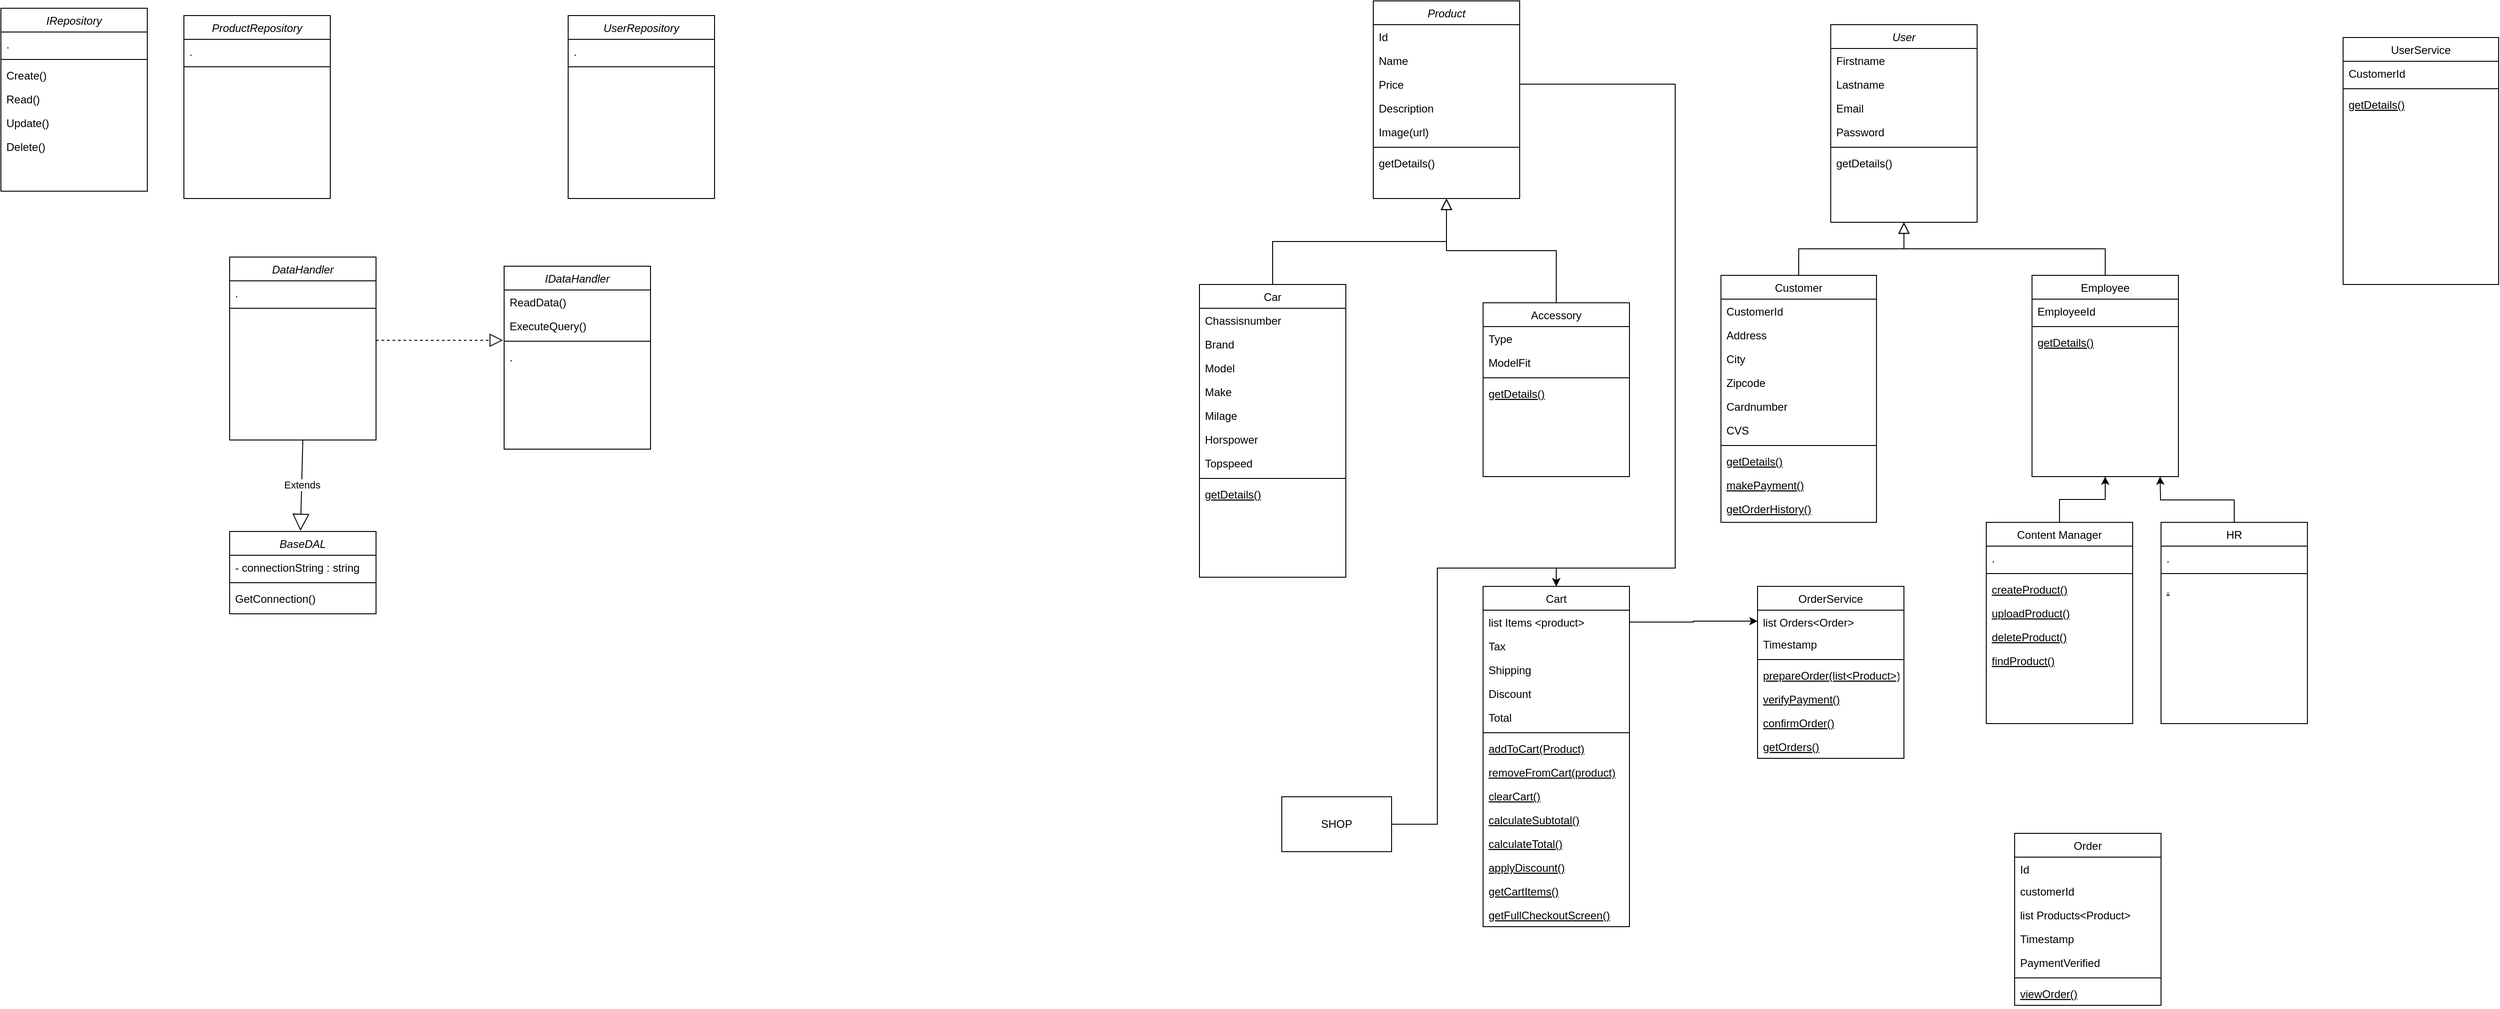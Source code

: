<mxfile version="20.2.3" type="device"><diagram id="C5RBs43oDa-KdzZeNtuy" name="Page-1"><mxGraphModel dx="3252" dy="861" grid="1" gridSize="10" guides="1" tooltips="1" connect="1" arrows="1" fold="1" page="1" pageScale="1" pageWidth="827" pageHeight="1169" background="none" math="0" shadow="0"><root><mxCell id="WIyWlLk6GJQsqaUBKTNV-0"/><mxCell id="WIyWlLk6GJQsqaUBKTNV-1" parent="WIyWlLk6GJQsqaUBKTNV-0"/><mxCell id="zkfFHV4jXpPFQw0GAbJ--0" value="Product" style="swimlane;fontStyle=2;align=center;verticalAlign=top;childLayout=stackLayout;horizontal=1;startSize=26;horizontalStack=0;resizeParent=1;resizeLast=0;collapsible=1;marginBottom=0;rounded=0;shadow=0;strokeWidth=1;" parent="WIyWlLk6GJQsqaUBKTNV-1" vertex="1"><mxGeometry x="220" y="30" width="160" height="216" as="geometry"><mxRectangle x="230" y="140" width="160" height="26" as="alternateBounds"/></mxGeometry></mxCell><mxCell id="zkfFHV4jXpPFQw0GAbJ--1" value="Id" style="text;align=left;verticalAlign=top;spacingLeft=4;spacingRight=4;overflow=hidden;rotatable=0;points=[[0,0.5],[1,0.5]];portConstraint=eastwest;" parent="zkfFHV4jXpPFQw0GAbJ--0" vertex="1"><mxGeometry y="26" width="160" height="26" as="geometry"/></mxCell><mxCell id="z_AS2hBr07zgVseAS8Cu-26" value="Name" style="text;align=left;verticalAlign=top;spacingLeft=4;spacingRight=4;overflow=hidden;rotatable=0;points=[[0,0.5],[1,0.5]];portConstraint=eastwest;rounded=0;shadow=0;html=0;" parent="zkfFHV4jXpPFQw0GAbJ--0" vertex="1"><mxGeometry y="52" width="160" height="26" as="geometry"/></mxCell><mxCell id="z_AS2hBr07zgVseAS8Cu-25" value="Price" style="text;align=left;verticalAlign=top;spacingLeft=4;spacingRight=4;overflow=hidden;rotatable=0;points=[[0,0.5],[1,0.5]];portConstraint=eastwest;rounded=0;shadow=0;html=0;" parent="zkfFHV4jXpPFQw0GAbJ--0" vertex="1"><mxGeometry y="78" width="160" height="26" as="geometry"/></mxCell><mxCell id="z_AS2hBr07zgVseAS8Cu-45" value="Description" style="text;align=left;verticalAlign=top;spacingLeft=4;spacingRight=4;overflow=hidden;rotatable=0;points=[[0,0.5],[1,0.5]];portConstraint=eastwest;rounded=0;shadow=0;html=0;" parent="zkfFHV4jXpPFQw0GAbJ--0" vertex="1"><mxGeometry y="104" width="160" height="26" as="geometry"/></mxCell><mxCell id="zkfFHV4jXpPFQw0GAbJ--3" value="Image(url)" style="text;align=left;verticalAlign=top;spacingLeft=4;spacingRight=4;overflow=hidden;rotatable=0;points=[[0,0.5],[1,0.5]];portConstraint=eastwest;rounded=0;shadow=0;html=0;" parent="zkfFHV4jXpPFQw0GAbJ--0" vertex="1"><mxGeometry y="130" width="160" height="26" as="geometry"/></mxCell><mxCell id="zkfFHV4jXpPFQw0GAbJ--4" value="" style="line;html=1;strokeWidth=1;align=left;verticalAlign=middle;spacingTop=-1;spacingLeft=3;spacingRight=3;rotatable=0;labelPosition=right;points=[];portConstraint=eastwest;" parent="zkfFHV4jXpPFQw0GAbJ--0" vertex="1"><mxGeometry y="156" width="160" height="8" as="geometry"/></mxCell><mxCell id="z_AS2hBr07zgVseAS8Cu-24" value="getDetails()" style="text;align=left;verticalAlign=top;spacingLeft=4;spacingRight=4;overflow=hidden;rotatable=0;points=[[0,0.5],[1,0.5]];portConstraint=eastwest;" parent="zkfFHV4jXpPFQw0GAbJ--0" vertex="1"><mxGeometry y="164" width="160" height="26" as="geometry"/></mxCell><mxCell id="zkfFHV4jXpPFQw0GAbJ--6" value="Car" style="swimlane;fontStyle=0;align=center;verticalAlign=top;childLayout=stackLayout;horizontal=1;startSize=26;horizontalStack=0;resizeParent=1;resizeLast=0;collapsible=1;marginBottom=0;rounded=0;shadow=0;strokeWidth=1;" parent="WIyWlLk6GJQsqaUBKTNV-1" vertex="1"><mxGeometry x="30" y="340" width="160" height="320" as="geometry"><mxRectangle x="130" y="380" width="160" height="26" as="alternateBounds"/></mxGeometry></mxCell><mxCell id="z_AS2hBr07zgVseAS8Cu-33" value="Chassisnumber" style="text;align=left;verticalAlign=top;spacingLeft=4;spacingRight=4;overflow=hidden;rotatable=0;points=[[0,0.5],[1,0.5]];portConstraint=eastwest;" parent="zkfFHV4jXpPFQw0GAbJ--6" vertex="1"><mxGeometry y="26" width="160" height="26" as="geometry"/></mxCell><mxCell id="zkfFHV4jXpPFQw0GAbJ--7" value="Brand" style="text;align=left;verticalAlign=top;spacingLeft=4;spacingRight=4;overflow=hidden;rotatable=0;points=[[0,0.5],[1,0.5]];portConstraint=eastwest;" parent="zkfFHV4jXpPFQw0GAbJ--6" vertex="1"><mxGeometry y="52" width="160" height="26" as="geometry"/></mxCell><mxCell id="z_AS2hBr07zgVseAS8Cu-30" value="Model" style="text;align=left;verticalAlign=top;spacingLeft=4;spacingRight=4;overflow=hidden;rotatable=0;points=[[0,0.5],[1,0.5]];portConstraint=eastwest;rounded=0;shadow=0;html=0;" parent="zkfFHV4jXpPFQw0GAbJ--6" vertex="1"><mxGeometry y="78" width="160" height="26" as="geometry"/></mxCell><mxCell id="z_AS2hBr07zgVseAS8Cu-34" value="Make" style="text;align=left;verticalAlign=top;spacingLeft=4;spacingRight=4;overflow=hidden;rotatable=0;points=[[0,0.5],[1,0.5]];portConstraint=eastwest;rounded=0;shadow=0;html=0;" parent="zkfFHV4jXpPFQw0GAbJ--6" vertex="1"><mxGeometry y="104" width="160" height="26" as="geometry"/></mxCell><mxCell id="z_AS2hBr07zgVseAS8Cu-35" value="Milage" style="text;align=left;verticalAlign=top;spacingLeft=4;spacingRight=4;overflow=hidden;rotatable=0;points=[[0,0.5],[1,0.5]];portConstraint=eastwest;rounded=0;shadow=0;html=0;" parent="zkfFHV4jXpPFQw0GAbJ--6" vertex="1"><mxGeometry y="130" width="160" height="26" as="geometry"/></mxCell><mxCell id="z_AS2hBr07zgVseAS8Cu-36" value="Horspower" style="text;align=left;verticalAlign=top;spacingLeft=4;spacingRight=4;overflow=hidden;rotatable=0;points=[[0,0.5],[1,0.5]];portConstraint=eastwest;rounded=0;shadow=0;html=0;" parent="zkfFHV4jXpPFQw0GAbJ--6" vertex="1"><mxGeometry y="156" width="160" height="26" as="geometry"/></mxCell><mxCell id="z_AS2hBr07zgVseAS8Cu-37" value="Topspeed" style="text;align=left;verticalAlign=top;spacingLeft=4;spacingRight=4;overflow=hidden;rotatable=0;points=[[0,0.5],[1,0.5]];portConstraint=eastwest;rounded=0;shadow=0;html=0;" parent="zkfFHV4jXpPFQw0GAbJ--6" vertex="1"><mxGeometry y="182" width="160" height="26" as="geometry"/></mxCell><mxCell id="zkfFHV4jXpPFQw0GAbJ--9" value="" style="line;html=1;strokeWidth=1;align=left;verticalAlign=middle;spacingTop=-1;spacingLeft=3;spacingRight=3;rotatable=0;labelPosition=right;points=[];portConstraint=eastwest;" parent="zkfFHV4jXpPFQw0GAbJ--6" vertex="1"><mxGeometry y="208" width="160" height="8" as="geometry"/></mxCell><mxCell id="zkfFHV4jXpPFQw0GAbJ--10" value="getDetails()" style="text;align=left;verticalAlign=top;spacingLeft=4;spacingRight=4;overflow=hidden;rotatable=0;points=[[0,0.5],[1,0.5]];portConstraint=eastwest;fontStyle=4" parent="zkfFHV4jXpPFQw0GAbJ--6" vertex="1"><mxGeometry y="216" width="160" height="26" as="geometry"/></mxCell><mxCell id="zkfFHV4jXpPFQw0GAbJ--12" value="" style="endArrow=block;endSize=10;endFill=0;shadow=0;strokeWidth=1;rounded=0;edgeStyle=elbowEdgeStyle;elbow=vertical;" parent="WIyWlLk6GJQsqaUBKTNV-1" source="zkfFHV4jXpPFQw0GAbJ--6" target="zkfFHV4jXpPFQw0GAbJ--0" edge="1"><mxGeometry width="160" relative="1" as="geometry"><mxPoint x="200" y="203" as="sourcePoint"/><mxPoint x="200" y="203" as="targetPoint"/></mxGeometry></mxCell><mxCell id="zkfFHV4jXpPFQw0GAbJ--16" value="" style="endArrow=block;endSize=10;endFill=0;shadow=0;strokeWidth=1;rounded=0;edgeStyle=elbowEdgeStyle;elbow=vertical;exitX=0.5;exitY=0;exitDx=0;exitDy=0;" parent="WIyWlLk6GJQsqaUBKTNV-1" source="z_AS2hBr07zgVseAS8Cu-57" target="zkfFHV4jXpPFQw0GAbJ--0" edge="1"><mxGeometry width="160" relative="1" as="geometry"><mxPoint x="410" y="360" as="sourcePoint"/><mxPoint x="310" y="271" as="targetPoint"/></mxGeometry></mxCell><mxCell id="z_AS2hBr07zgVseAS8Cu-0" value="User" style="swimlane;fontStyle=2;align=center;verticalAlign=top;childLayout=stackLayout;horizontal=1;startSize=26;horizontalStack=0;resizeParent=1;resizeLast=0;collapsible=1;marginBottom=0;rounded=0;shadow=0;strokeWidth=1;" parent="WIyWlLk6GJQsqaUBKTNV-1" vertex="1"><mxGeometry x="720" y="56" width="160" height="216" as="geometry"><mxRectangle x="230" y="140" width="160" height="26" as="alternateBounds"/></mxGeometry></mxCell><mxCell id="z_AS2hBr07zgVseAS8Cu-73" value="Firstname" style="text;align=left;verticalAlign=top;spacingLeft=4;spacingRight=4;overflow=hidden;rotatable=0;points=[[0,0.5],[1,0.5]];portConstraint=eastwest;rounded=0;shadow=0;html=0;" parent="z_AS2hBr07zgVseAS8Cu-0" vertex="1"><mxGeometry y="26" width="160" height="26" as="geometry"/></mxCell><mxCell id="z_AS2hBr07zgVseAS8Cu-74" value="Lastname" style="text;align=left;verticalAlign=top;spacingLeft=4;spacingRight=4;overflow=hidden;rotatable=0;points=[[0,0.5],[1,0.5]];portConstraint=eastwest;rounded=0;shadow=0;html=0;" parent="z_AS2hBr07zgVseAS8Cu-0" vertex="1"><mxGeometry y="52" width="160" height="26" as="geometry"/></mxCell><mxCell id="z_AS2hBr07zgVseAS8Cu-75" value="Email" style="text;align=left;verticalAlign=top;spacingLeft=4;spacingRight=4;overflow=hidden;rotatable=0;points=[[0,0.5],[1,0.5]];portConstraint=eastwest;rounded=0;shadow=0;html=0;" parent="z_AS2hBr07zgVseAS8Cu-0" vertex="1"><mxGeometry y="78" width="160" height="26" as="geometry"/></mxCell><mxCell id="ykQJb84rhQ14OERuQwhk-0" value="Password" style="text;align=left;verticalAlign=top;spacingLeft=4;spacingRight=4;overflow=hidden;rotatable=0;points=[[0,0.5],[1,0.5]];portConstraint=eastwest;rounded=0;shadow=0;html=0;" parent="z_AS2hBr07zgVseAS8Cu-0" vertex="1"><mxGeometry y="104" width="160" height="26" as="geometry"/></mxCell><mxCell id="z_AS2hBr07zgVseAS8Cu-4" value="" style="line;html=1;strokeWidth=1;align=left;verticalAlign=middle;spacingTop=-1;spacingLeft=3;spacingRight=3;rotatable=0;labelPosition=right;points=[];portConstraint=eastwest;" parent="z_AS2hBr07zgVseAS8Cu-0" vertex="1"><mxGeometry y="130" width="160" height="8" as="geometry"/></mxCell><mxCell id="z_AS2hBr07zgVseAS8Cu-5" value="getDetails()" style="text;align=left;verticalAlign=top;spacingLeft=4;spacingRight=4;overflow=hidden;rotatable=0;points=[[0,0.5],[1,0.5]];portConstraint=eastwest;" parent="z_AS2hBr07zgVseAS8Cu-0" vertex="1"><mxGeometry y="138" width="160" height="26" as="geometry"/></mxCell><mxCell id="z_AS2hBr07zgVseAS8Cu-6" value="Customer" style="swimlane;fontStyle=0;align=center;verticalAlign=top;childLayout=stackLayout;horizontal=1;startSize=26;horizontalStack=0;resizeParent=1;resizeLast=0;collapsible=1;marginBottom=0;rounded=0;shadow=0;strokeWidth=1;" parent="WIyWlLk6GJQsqaUBKTNV-1" vertex="1"><mxGeometry x="600" y="330" width="170" height="270" as="geometry"><mxRectangle x="130" y="380" width="160" height="26" as="alternateBounds"/></mxGeometry></mxCell><mxCell id="z_AS2hBr07zgVseAS8Cu-89" value="CustomerId" style="text;align=left;verticalAlign=top;spacingLeft=4;spacingRight=4;overflow=hidden;rotatable=0;points=[[0,0.5],[1,0.5]];portConstraint=eastwest;rounded=0;shadow=0;html=0;" parent="z_AS2hBr07zgVseAS8Cu-6" vertex="1"><mxGeometry y="26" width="170" height="26" as="geometry"/></mxCell><mxCell id="vHCve6Bu9Q3vQpp5wZjC-1" value="Address" style="text;align=left;verticalAlign=top;spacingLeft=4;spacingRight=4;overflow=hidden;rotatable=0;points=[[0,0.5],[1,0.5]];portConstraint=eastwest;rounded=0;shadow=0;html=0;" parent="z_AS2hBr07zgVseAS8Cu-6" vertex="1"><mxGeometry y="52" width="170" height="26" as="geometry"/></mxCell><mxCell id="z_AS2hBr07zgVseAS8Cu-88" value="City" style="text;align=left;verticalAlign=top;spacingLeft=4;spacingRight=4;overflow=hidden;rotatable=0;points=[[0,0.5],[1,0.5]];portConstraint=eastwest;rounded=0;shadow=0;html=0;" parent="z_AS2hBr07zgVseAS8Cu-6" vertex="1"><mxGeometry y="78" width="170" height="26" as="geometry"/></mxCell><mxCell id="z_AS2hBr07zgVseAS8Cu-85" value="Zipcode" style="text;align=left;verticalAlign=top;spacingLeft=4;spacingRight=4;overflow=hidden;rotatable=0;points=[[0,0.5],[1,0.5]];portConstraint=eastwest;rounded=0;shadow=0;html=0;" parent="z_AS2hBr07zgVseAS8Cu-6" vertex="1"><mxGeometry y="104" width="170" height="26" as="geometry"/></mxCell><mxCell id="z_AS2hBr07zgVseAS8Cu-94" value="Cardnumber" style="text;align=left;verticalAlign=top;spacingLeft=4;spacingRight=4;overflow=hidden;rotatable=0;points=[[0,0.5],[1,0.5]];portConstraint=eastwest;rounded=0;shadow=0;html=0;" parent="z_AS2hBr07zgVseAS8Cu-6" vertex="1"><mxGeometry y="130" width="170" height="26" as="geometry"/></mxCell><mxCell id="z_AS2hBr07zgVseAS8Cu-93" value="CVS" style="text;align=left;verticalAlign=top;spacingLeft=4;spacingRight=4;overflow=hidden;rotatable=0;points=[[0,0.5],[1,0.5]];portConstraint=eastwest;rounded=0;shadow=0;html=0;" parent="z_AS2hBr07zgVseAS8Cu-6" vertex="1"><mxGeometry y="156" width="170" height="26" as="geometry"/></mxCell><mxCell id="z_AS2hBr07zgVseAS8Cu-9" value="" style="line;html=1;strokeWidth=1;align=left;verticalAlign=middle;spacingTop=-1;spacingLeft=3;spacingRight=3;rotatable=0;labelPosition=right;points=[];portConstraint=eastwest;" parent="z_AS2hBr07zgVseAS8Cu-6" vertex="1"><mxGeometry y="182" width="170" height="8" as="geometry"/></mxCell><mxCell id="z_AS2hBr07zgVseAS8Cu-10" value="getDetails()" style="text;align=left;verticalAlign=top;spacingLeft=4;spacingRight=4;overflow=hidden;rotatable=0;points=[[0,0.5],[1,0.5]];portConstraint=eastwest;fontStyle=4" parent="z_AS2hBr07zgVseAS8Cu-6" vertex="1"><mxGeometry y="190" width="170" height="26" as="geometry"/></mxCell><mxCell id="ykQJb84rhQ14OERuQwhk-2" value="makePayment()" style="text;align=left;verticalAlign=top;spacingLeft=4;spacingRight=4;overflow=hidden;rotatable=0;points=[[0,0.5],[1,0.5]];portConstraint=eastwest;fontStyle=4" parent="z_AS2hBr07zgVseAS8Cu-6" vertex="1"><mxGeometry y="216" width="170" height="26" as="geometry"/></mxCell><mxCell id="ykQJb84rhQ14OERuQwhk-11" value="getOrderHistory()" style="text;align=left;verticalAlign=top;spacingLeft=4;spacingRight=4;overflow=hidden;rotatable=0;points=[[0,0.5],[1,0.5]];portConstraint=eastwest;fontStyle=4" parent="z_AS2hBr07zgVseAS8Cu-6" vertex="1"><mxGeometry y="242" width="170" height="26" as="geometry"/></mxCell><mxCell id="z_AS2hBr07zgVseAS8Cu-12" value="" style="endArrow=block;endSize=10;endFill=0;shadow=0;strokeWidth=1;rounded=0;edgeStyle=elbowEdgeStyle;elbow=vertical;" parent="WIyWlLk6GJQsqaUBKTNV-1" source="z_AS2hBr07zgVseAS8Cu-6" target="z_AS2hBr07zgVseAS8Cu-0" edge="1"><mxGeometry width="160" relative="1" as="geometry"><mxPoint x="670" y="173" as="sourcePoint"/><mxPoint x="670" y="173" as="targetPoint"/></mxGeometry></mxCell><mxCell id="z_AS2hBr07zgVseAS8Cu-16" value="" style="endArrow=block;endSize=10;endFill=0;shadow=0;strokeWidth=1;rounded=0;edgeStyle=elbowEdgeStyle;elbow=vertical;exitX=0.5;exitY=0;exitDx=0;exitDy=0;" parent="WIyWlLk6GJQsqaUBKTNV-1" source="z_AS2hBr07zgVseAS8Cu-76" target="z_AS2hBr07zgVseAS8Cu-0" edge="1"><mxGeometry width="160" relative="1" as="geometry"><mxPoint x="880" y="330" as="sourcePoint"/><mxPoint x="780" y="241" as="targetPoint"/></mxGeometry></mxCell><mxCell id="z_AS2hBr07zgVseAS8Cu-57" value="Accessory" style="swimlane;fontStyle=0;align=center;verticalAlign=top;childLayout=stackLayout;horizontal=1;startSize=26;horizontalStack=0;resizeParent=1;resizeLast=0;collapsible=1;marginBottom=0;rounded=0;shadow=0;strokeWidth=1;" parent="WIyWlLk6GJQsqaUBKTNV-1" vertex="1"><mxGeometry x="340" y="360" width="160" height="190" as="geometry"><mxRectangle x="130" y="380" width="160" height="26" as="alternateBounds"/></mxGeometry></mxCell><mxCell id="ykQJb84rhQ14OERuQwhk-12" value="Type" style="text;align=left;verticalAlign=top;spacingLeft=4;spacingRight=4;overflow=hidden;rotatable=0;points=[[0,0.5],[1,0.5]];portConstraint=eastwest;" parent="z_AS2hBr07zgVseAS8Cu-57" vertex="1"><mxGeometry y="26" width="160" height="26" as="geometry"/></mxCell><mxCell id="z_AS2hBr07zgVseAS8Cu-64" value="ModelFit" style="text;align=left;verticalAlign=top;spacingLeft=4;spacingRight=4;overflow=hidden;rotatable=0;points=[[0,0.5],[1,0.5]];portConstraint=eastwest;" parent="z_AS2hBr07zgVseAS8Cu-57" vertex="1"><mxGeometry y="52" width="160" height="26" as="geometry"/></mxCell><mxCell id="z_AS2hBr07zgVseAS8Cu-60" value="" style="line;html=1;strokeWidth=1;align=left;verticalAlign=middle;spacingTop=-1;spacingLeft=3;spacingRight=3;rotatable=0;labelPosition=right;points=[];portConstraint=eastwest;" parent="z_AS2hBr07zgVseAS8Cu-57" vertex="1"><mxGeometry y="78" width="160" height="8" as="geometry"/></mxCell><mxCell id="z_AS2hBr07zgVseAS8Cu-61" value="getDetails()" style="text;align=left;verticalAlign=top;spacingLeft=4;spacingRight=4;overflow=hidden;rotatable=0;points=[[0,0.5],[1,0.5]];portConstraint=eastwest;fontStyle=4" parent="z_AS2hBr07zgVseAS8Cu-57" vertex="1"><mxGeometry y="86" width="160" height="26" as="geometry"/></mxCell><mxCell id="z_AS2hBr07zgVseAS8Cu-76" value="Employee" style="swimlane;fontStyle=0;align=center;verticalAlign=top;childLayout=stackLayout;horizontal=1;startSize=26;horizontalStack=0;resizeParent=1;resizeLast=0;collapsible=1;marginBottom=0;rounded=0;shadow=0;strokeWidth=1;" parent="WIyWlLk6GJQsqaUBKTNV-1" vertex="1"><mxGeometry x="940" y="330" width="160" height="220" as="geometry"><mxRectangle x="130" y="380" width="160" height="26" as="alternateBounds"/></mxGeometry></mxCell><mxCell id="z_AS2hBr07zgVseAS8Cu-95" value="EmployeeId" style="text;align=left;verticalAlign=top;spacingLeft=4;spacingRight=4;overflow=hidden;rotatable=0;points=[[0,0.5],[1,0.5]];portConstraint=eastwest;" parent="z_AS2hBr07zgVseAS8Cu-76" vertex="1"><mxGeometry y="26" width="160" height="26" as="geometry"/></mxCell><mxCell id="z_AS2hBr07zgVseAS8Cu-82" value="" style="line;html=1;strokeWidth=1;align=left;verticalAlign=middle;spacingTop=-1;spacingLeft=3;spacingRight=3;rotatable=0;labelPosition=right;points=[];portConstraint=eastwest;" parent="z_AS2hBr07zgVseAS8Cu-76" vertex="1"><mxGeometry y="52" width="160" height="8" as="geometry"/></mxCell><mxCell id="z_AS2hBr07zgVseAS8Cu-83" value="getDetails()" style="text;align=left;verticalAlign=top;spacingLeft=4;spacingRight=4;overflow=hidden;rotatable=0;points=[[0,0.5],[1,0.5]];portConstraint=eastwest;fontStyle=4" parent="z_AS2hBr07zgVseAS8Cu-76" vertex="1"><mxGeometry y="60" width="160" height="26" as="geometry"/></mxCell><mxCell id="z_AS2hBr07zgVseAS8Cu-97" value="Order" style="swimlane;fontStyle=0;align=center;verticalAlign=top;childLayout=stackLayout;horizontal=1;startSize=26;horizontalStack=0;resizeParent=1;resizeLast=0;collapsible=1;marginBottom=0;rounded=0;shadow=0;strokeWidth=1;" parent="WIyWlLk6GJQsqaUBKTNV-1" vertex="1"><mxGeometry x="921" y="940" width="160" height="188" as="geometry"><mxRectangle x="130" y="380" width="160" height="26" as="alternateBounds"/></mxGeometry></mxCell><mxCell id="z_AS2hBr07zgVseAS8Cu-98" value="Id" style="text;align=left;verticalAlign=top;spacingLeft=4;spacingRight=4;overflow=hidden;rotatable=0;points=[[0,0.5],[1,0.5]];portConstraint=eastwest;" parent="z_AS2hBr07zgVseAS8Cu-97" vertex="1"><mxGeometry y="26" width="160" height="24" as="geometry"/></mxCell><mxCell id="z_AS2hBr07zgVseAS8Cu-100" value="customerId" style="text;align=left;verticalAlign=top;spacingLeft=4;spacingRight=4;overflow=hidden;rotatable=0;points=[[0,0.5],[1,0.5]];portConstraint=eastwest;rounded=0;shadow=0;html=0;" parent="z_AS2hBr07zgVseAS8Cu-97" vertex="1"><mxGeometry y="50" width="160" height="26" as="geometry"/></mxCell><mxCell id="z_AS2hBr07zgVseAS8Cu-119" value="list Products&lt;Product&gt;" style="text;align=left;verticalAlign=top;spacingLeft=4;spacingRight=4;overflow=hidden;rotatable=0;points=[[0,0.5],[1,0.5]];portConstraint=eastwest;rounded=0;shadow=0;html=0;" parent="z_AS2hBr07zgVseAS8Cu-97" vertex="1"><mxGeometry y="76" width="160" height="26" as="geometry"/></mxCell><mxCell id="z_AS2hBr07zgVseAS8Cu-101" value="Timestamp" style="text;align=left;verticalAlign=top;spacingLeft=4;spacingRight=4;overflow=hidden;rotatable=0;points=[[0,0.5],[1,0.5]];portConstraint=eastwest;rounded=0;shadow=0;html=0;" parent="z_AS2hBr07zgVseAS8Cu-97" vertex="1"><mxGeometry y="102" width="160" height="26" as="geometry"/></mxCell><mxCell id="ykQJb84rhQ14OERuQwhk-30" value="PaymentVerified" style="text;align=left;verticalAlign=top;spacingLeft=4;spacingRight=4;overflow=hidden;rotatable=0;points=[[0,0.5],[1,0.5]];portConstraint=eastwest;rounded=0;shadow=0;html=0;" parent="z_AS2hBr07zgVseAS8Cu-97" vertex="1"><mxGeometry y="128" width="160" height="26" as="geometry"/></mxCell><mxCell id="z_AS2hBr07zgVseAS8Cu-109" value="" style="line;html=1;strokeWidth=1;align=left;verticalAlign=middle;spacingTop=-1;spacingLeft=3;spacingRight=3;rotatable=0;labelPosition=right;points=[];portConstraint=eastwest;" parent="z_AS2hBr07zgVseAS8Cu-97" vertex="1"><mxGeometry y="154" width="160" height="8" as="geometry"/></mxCell><mxCell id="z_AS2hBr07zgVseAS8Cu-118" value="viewOrder()" style="text;align=left;verticalAlign=top;spacingLeft=4;spacingRight=4;overflow=hidden;rotatable=0;points=[[0,0.5],[1,0.5]];portConstraint=eastwest;fontStyle=4" parent="z_AS2hBr07zgVseAS8Cu-97" vertex="1"><mxGeometry y="162" width="160" height="26" as="geometry"/></mxCell><mxCell id="ykQJb84rhQ14OERuQwhk-3" value="Cart" style="swimlane;fontStyle=0;align=center;verticalAlign=top;childLayout=stackLayout;horizontal=1;startSize=26;horizontalStack=0;resizeParent=1;resizeLast=0;collapsible=1;marginBottom=0;rounded=0;shadow=0;strokeWidth=1;" parent="WIyWlLk6GJQsqaUBKTNV-1" vertex="1"><mxGeometry x="340" y="670" width="160" height="372" as="geometry"><mxRectangle x="130" y="380" width="160" height="26" as="alternateBounds"/></mxGeometry></mxCell><mxCell id="ykQJb84rhQ14OERuQwhk-4" value="list Items &lt;product&gt;" style="text;align=left;verticalAlign=top;spacingLeft=4;spacingRight=4;overflow=hidden;rotatable=0;points=[[0,0.5],[1,0.5]];portConstraint=eastwest;" parent="ykQJb84rhQ14OERuQwhk-3" vertex="1"><mxGeometry y="26" width="160" height="26" as="geometry"/></mxCell><mxCell id="ykQJb84rhQ14OERuQwhk-23" value="Tax" style="text;align=left;verticalAlign=top;spacingLeft=4;spacingRight=4;overflow=hidden;rotatable=0;points=[[0,0.5],[1,0.5]];portConstraint=eastwest;" parent="ykQJb84rhQ14OERuQwhk-3" vertex="1"><mxGeometry y="52" width="160" height="26" as="geometry"/></mxCell><mxCell id="ykQJb84rhQ14OERuQwhk-24" value="Shipping" style="text;align=left;verticalAlign=top;spacingLeft=4;spacingRight=4;overflow=hidden;rotatable=0;points=[[0,0.5],[1,0.5]];portConstraint=eastwest;" parent="ykQJb84rhQ14OERuQwhk-3" vertex="1"><mxGeometry y="78" width="160" height="26" as="geometry"/></mxCell><mxCell id="ykQJb84rhQ14OERuQwhk-26" value="Discount" style="text;align=left;verticalAlign=top;spacingLeft=4;spacingRight=4;overflow=hidden;rotatable=0;points=[[0,0.5],[1,0.5]];portConstraint=eastwest;" parent="ykQJb84rhQ14OERuQwhk-3" vertex="1"><mxGeometry y="104" width="160" height="26" as="geometry"/></mxCell><mxCell id="ykQJb84rhQ14OERuQwhk-25" value="Total" style="text;align=left;verticalAlign=top;spacingLeft=4;spacingRight=4;overflow=hidden;rotatable=0;points=[[0,0.5],[1,0.5]];portConstraint=eastwest;" parent="ykQJb84rhQ14OERuQwhk-3" vertex="1"><mxGeometry y="130" width="160" height="26" as="geometry"/></mxCell><mxCell id="ykQJb84rhQ14OERuQwhk-6" value="" style="line;html=1;strokeWidth=1;align=left;verticalAlign=middle;spacingTop=-1;spacingLeft=3;spacingRight=3;rotatable=0;labelPosition=right;points=[];portConstraint=eastwest;" parent="ykQJb84rhQ14OERuQwhk-3" vertex="1"><mxGeometry y="156" width="160" height="8" as="geometry"/></mxCell><mxCell id="ykQJb84rhQ14OERuQwhk-9" value="addToCart(Product)" style="text;align=left;verticalAlign=top;spacingLeft=4;spacingRight=4;overflow=hidden;rotatable=0;points=[[0,0.5],[1,0.5]];portConstraint=eastwest;fontStyle=4" parent="ykQJb84rhQ14OERuQwhk-3" vertex="1"><mxGeometry y="164" width="160" height="26" as="geometry"/></mxCell><mxCell id="ykQJb84rhQ14OERuQwhk-8" value="removeFromCart(product)" style="text;align=left;verticalAlign=top;spacingLeft=4;spacingRight=4;overflow=hidden;rotatable=0;points=[[0,0.5],[1,0.5]];portConstraint=eastwest;fontStyle=4" parent="ykQJb84rhQ14OERuQwhk-3" vertex="1"><mxGeometry y="190" width="160" height="26" as="geometry"/></mxCell><mxCell id="ykQJb84rhQ14OERuQwhk-10" value="clearCart()" style="text;align=left;verticalAlign=top;spacingLeft=4;spacingRight=4;overflow=hidden;rotatable=0;points=[[0,0.5],[1,0.5]];portConstraint=eastwest;fontStyle=4" parent="ykQJb84rhQ14OERuQwhk-3" vertex="1"><mxGeometry y="216" width="160" height="26" as="geometry"/></mxCell><mxCell id="ykQJb84rhQ14OERuQwhk-7" value="calculateSubtotal()" style="text;align=left;verticalAlign=top;spacingLeft=4;spacingRight=4;overflow=hidden;rotatable=0;points=[[0,0.5],[1,0.5]];portConstraint=eastwest;fontStyle=4" parent="ykQJb84rhQ14OERuQwhk-3" vertex="1"><mxGeometry y="242" width="160" height="26" as="geometry"/></mxCell><mxCell id="ykQJb84rhQ14OERuQwhk-22" value="calculateTotal()" style="text;align=left;verticalAlign=top;spacingLeft=4;spacingRight=4;overflow=hidden;rotatable=0;points=[[0,0.5],[1,0.5]];portConstraint=eastwest;fontStyle=4" parent="ykQJb84rhQ14OERuQwhk-3" vertex="1"><mxGeometry y="268" width="160" height="26" as="geometry"/></mxCell><mxCell id="ykQJb84rhQ14OERuQwhk-21" value="applyDiscount()" style="text;align=left;verticalAlign=top;spacingLeft=4;spacingRight=4;overflow=hidden;rotatable=0;points=[[0,0.5],[1,0.5]];portConstraint=eastwest;fontStyle=4" parent="ykQJb84rhQ14OERuQwhk-3" vertex="1"><mxGeometry y="294" width="160" height="26" as="geometry"/></mxCell><mxCell id="HW4zduBVsqlbIs6N75el-0" value="getCartItems()" style="text;align=left;verticalAlign=top;spacingLeft=4;spacingRight=4;overflow=hidden;rotatable=0;points=[[0,0.5],[1,0.5]];portConstraint=eastwest;fontStyle=4" parent="ykQJb84rhQ14OERuQwhk-3" vertex="1"><mxGeometry y="320" width="160" height="26" as="geometry"/></mxCell><mxCell id="ykQJb84rhQ14OERuQwhk-27" value="getFullCheckoutScreen()" style="text;align=left;verticalAlign=top;spacingLeft=4;spacingRight=4;overflow=hidden;rotatable=0;points=[[0,0.5],[1,0.5]];portConstraint=eastwest;fontStyle=4" parent="ykQJb84rhQ14OERuQwhk-3" vertex="1"><mxGeometry y="346" width="160" height="26" as="geometry"/></mxCell><mxCell id="ykQJb84rhQ14OERuQwhk-13" value="OrderService" style="swimlane;fontStyle=0;align=center;verticalAlign=top;childLayout=stackLayout;horizontal=1;startSize=26;horizontalStack=0;resizeParent=1;resizeLast=0;collapsible=1;marginBottom=0;rounded=0;shadow=0;strokeWidth=1;" parent="WIyWlLk6GJQsqaUBKTNV-1" vertex="1"><mxGeometry x="640" y="670" width="160" height="188" as="geometry"><mxRectangle x="130" y="380" width="160" height="26" as="alternateBounds"/></mxGeometry></mxCell><mxCell id="ykQJb84rhQ14OERuQwhk-14" value="list Orders&lt;Order&gt;" style="text;align=left;verticalAlign=top;spacingLeft=4;spacingRight=4;overflow=hidden;rotatable=0;points=[[0,0.5],[1,0.5]];portConstraint=eastwest;" parent="ykQJb84rhQ14OERuQwhk-13" vertex="1"><mxGeometry y="26" width="160" height="24" as="geometry"/></mxCell><mxCell id="ykQJb84rhQ14OERuQwhk-17" value="Timestamp" style="text;align=left;verticalAlign=top;spacingLeft=4;spacingRight=4;overflow=hidden;rotatable=0;points=[[0,0.5],[1,0.5]];portConstraint=eastwest;rounded=0;shadow=0;html=0;" parent="ykQJb84rhQ14OERuQwhk-13" vertex="1"><mxGeometry y="50" width="160" height="26" as="geometry"/></mxCell><mxCell id="ykQJb84rhQ14OERuQwhk-18" value="" style="line;html=1;strokeWidth=1;align=left;verticalAlign=middle;spacingTop=-1;spacingLeft=3;spacingRight=3;rotatable=0;labelPosition=right;points=[];portConstraint=eastwest;" parent="ykQJb84rhQ14OERuQwhk-13" vertex="1"><mxGeometry y="76" width="160" height="8" as="geometry"/></mxCell><mxCell id="ykQJb84rhQ14OERuQwhk-19" value="prepareOrder(list&lt;Product&gt;)" style="text;align=left;verticalAlign=top;spacingLeft=4;spacingRight=4;overflow=hidden;rotatable=0;points=[[0,0.5],[1,0.5]];portConstraint=eastwest;fontStyle=4" parent="ykQJb84rhQ14OERuQwhk-13" vertex="1"><mxGeometry y="84" width="160" height="26" as="geometry"/></mxCell><mxCell id="ykQJb84rhQ14OERuQwhk-29" value="verifyPayment()" style="text;align=left;verticalAlign=top;spacingLeft=4;spacingRight=4;overflow=hidden;rotatable=0;points=[[0,0.5],[1,0.5]];portConstraint=eastwest;fontStyle=4" parent="ykQJb84rhQ14OERuQwhk-13" vertex="1"><mxGeometry y="110" width="160" height="26" as="geometry"/></mxCell><mxCell id="ykQJb84rhQ14OERuQwhk-20" value="confirmOrder()" style="text;align=left;verticalAlign=top;spacingLeft=4;spacingRight=4;overflow=hidden;rotatable=0;points=[[0,0.5],[1,0.5]];portConstraint=eastwest;fontStyle=4" parent="ykQJb84rhQ14OERuQwhk-13" vertex="1"><mxGeometry y="136" width="160" height="26" as="geometry"/></mxCell><mxCell id="ykQJb84rhQ14OERuQwhk-31" value="getOrders()" style="text;align=left;verticalAlign=top;spacingLeft=4;spacingRight=4;overflow=hidden;rotatable=0;points=[[0,0.5],[1,0.5]];portConstraint=eastwest;fontStyle=4" parent="ykQJb84rhQ14OERuQwhk-13" vertex="1"><mxGeometry y="162" width="160" height="26" as="geometry"/></mxCell><mxCell id="c376ykuXpCns_1THD_a8-5" style="edgeStyle=orthogonalEdgeStyle;rounded=0;orthogonalLoop=1;jettySize=auto;html=1;entryX=0.5;entryY=1;entryDx=0;entryDy=0;" parent="WIyWlLk6GJQsqaUBKTNV-1" source="c376ykuXpCns_1THD_a8-0" target="z_AS2hBr07zgVseAS8Cu-76" edge="1"><mxGeometry relative="1" as="geometry"/></mxCell><mxCell id="c376ykuXpCns_1THD_a8-0" value="Content Manager" style="swimlane;fontStyle=0;align=center;verticalAlign=top;childLayout=stackLayout;horizontal=1;startSize=26;horizontalStack=0;resizeParent=1;resizeLast=0;collapsible=1;marginBottom=0;rounded=0;shadow=0;strokeWidth=1;" parent="WIyWlLk6GJQsqaUBKTNV-1" vertex="1"><mxGeometry x="890" y="600" width="160" height="220" as="geometry"><mxRectangle x="130" y="380" width="160" height="26" as="alternateBounds"/></mxGeometry></mxCell><mxCell id="c376ykuXpCns_1THD_a8-1" value="." style="text;align=left;verticalAlign=top;spacingLeft=4;spacingRight=4;overflow=hidden;rotatable=0;points=[[0,0.5],[1,0.5]];portConstraint=eastwest;" parent="c376ykuXpCns_1THD_a8-0" vertex="1"><mxGeometry y="26" width="160" height="26" as="geometry"/></mxCell><mxCell id="c376ykuXpCns_1THD_a8-3" value="" style="line;html=1;strokeWidth=1;align=left;verticalAlign=middle;spacingTop=-1;spacingLeft=3;spacingRight=3;rotatable=0;labelPosition=right;points=[];portConstraint=eastwest;" parent="c376ykuXpCns_1THD_a8-0" vertex="1"><mxGeometry y="52" width="160" height="8" as="geometry"/></mxCell><mxCell id="vHCve6Bu9Q3vQpp5wZjC-2" value="createProduct()" style="text;align=left;verticalAlign=top;spacingLeft=4;spacingRight=4;overflow=hidden;rotatable=0;points=[[0,0.5],[1,0.5]];portConstraint=eastwest;fontStyle=4" parent="c376ykuXpCns_1THD_a8-0" vertex="1"><mxGeometry y="60" width="160" height="26" as="geometry"/></mxCell><mxCell id="vHCve6Bu9Q3vQpp5wZjC-3" value="uploadProduct()" style="text;align=left;verticalAlign=top;spacingLeft=4;spacingRight=4;overflow=hidden;rotatable=0;points=[[0,0.5],[1,0.5]];portConstraint=eastwest;fontStyle=4" parent="c376ykuXpCns_1THD_a8-0" vertex="1"><mxGeometry y="86" width="160" height="26" as="geometry"/></mxCell><mxCell id="vHCve6Bu9Q3vQpp5wZjC-4" value="deleteProduct()" style="text;align=left;verticalAlign=top;spacingLeft=4;spacingRight=4;overflow=hidden;rotatable=0;points=[[0,0.5],[1,0.5]];portConstraint=eastwest;fontStyle=4" parent="c376ykuXpCns_1THD_a8-0" vertex="1"><mxGeometry y="112" width="160" height="26" as="geometry"/></mxCell><mxCell id="c376ykuXpCns_1THD_a8-4" value="findProduct()" style="text;align=left;verticalAlign=top;spacingLeft=4;spacingRight=4;overflow=hidden;rotatable=0;points=[[0,0.5],[1,0.5]];portConstraint=eastwest;fontStyle=4" parent="c376ykuXpCns_1THD_a8-0" vertex="1"><mxGeometry y="138" width="160" height="26" as="geometry"/></mxCell><mxCell id="JaKpH4BFc7qG4PN0dsAP-8" style="edgeStyle=orthogonalEdgeStyle;rounded=0;orthogonalLoop=1;jettySize=auto;html=1;" parent="WIyWlLk6GJQsqaUBKTNV-1" source="JaKpH4BFc7qG4PN0dsAP-0" edge="1"><mxGeometry relative="1" as="geometry"><mxPoint x="1080" y="550" as="targetPoint"/></mxGeometry></mxCell><mxCell id="JaKpH4BFc7qG4PN0dsAP-0" value="HR" style="swimlane;fontStyle=0;align=center;verticalAlign=top;childLayout=stackLayout;horizontal=1;startSize=26;horizontalStack=0;resizeParent=1;resizeLast=0;collapsible=1;marginBottom=0;rounded=0;shadow=0;strokeWidth=1;" parent="WIyWlLk6GJQsqaUBKTNV-1" vertex="1"><mxGeometry x="1081" y="600" width="160" height="220" as="geometry"><mxRectangle x="130" y="380" width="160" height="26" as="alternateBounds"/></mxGeometry></mxCell><mxCell id="JaKpH4BFc7qG4PN0dsAP-1" value="." style="text;align=left;verticalAlign=top;spacingLeft=4;spacingRight=4;overflow=hidden;rotatable=0;points=[[0,0.5],[1,0.5]];portConstraint=eastwest;" parent="JaKpH4BFc7qG4PN0dsAP-0" vertex="1"><mxGeometry y="26" width="160" height="26" as="geometry"/></mxCell><mxCell id="JaKpH4BFc7qG4PN0dsAP-3" value="" style="line;html=1;strokeWidth=1;align=left;verticalAlign=middle;spacingTop=-1;spacingLeft=3;spacingRight=3;rotatable=0;labelPosition=right;points=[];portConstraint=eastwest;" parent="JaKpH4BFc7qG4PN0dsAP-0" vertex="1"><mxGeometry y="52" width="160" height="8" as="geometry"/></mxCell><mxCell id="JaKpH4BFc7qG4PN0dsAP-7" value="." style="text;align=left;verticalAlign=top;spacingLeft=4;spacingRight=4;overflow=hidden;rotatable=0;points=[[0,0.5],[1,0.5]];portConstraint=eastwest;fontStyle=4" parent="JaKpH4BFc7qG4PN0dsAP-0" vertex="1"><mxGeometry y="60" width="160" height="26" as="geometry"/></mxCell><mxCell id="JaKpH4BFc7qG4PN0dsAP-9" style="edgeStyle=orthogonalEdgeStyle;rounded=0;orthogonalLoop=1;jettySize=auto;html=1;entryX=0.5;entryY=0;entryDx=0;entryDy=0;" parent="WIyWlLk6GJQsqaUBKTNV-1" source="z_AS2hBr07zgVseAS8Cu-25" target="ykQJb84rhQ14OERuQwhk-3" edge="1"><mxGeometry relative="1" as="geometry"><Array as="points"><mxPoint x="550" y="121"/><mxPoint x="550" y="650"/><mxPoint x="420" y="650"/></Array></mxGeometry></mxCell><mxCell id="JaKpH4BFc7qG4PN0dsAP-12" style="edgeStyle=orthogonalEdgeStyle;rounded=0;orthogonalLoop=1;jettySize=auto;html=1;entryX=0.5;entryY=0;entryDx=0;entryDy=0;" parent="WIyWlLk6GJQsqaUBKTNV-1" source="JaKpH4BFc7qG4PN0dsAP-11" target="ykQJb84rhQ14OERuQwhk-3" edge="1"><mxGeometry relative="1" as="geometry"/></mxCell><mxCell id="JaKpH4BFc7qG4PN0dsAP-11" value="SHOP" style="rounded=0;whiteSpace=wrap;html=1;" parent="WIyWlLk6GJQsqaUBKTNV-1" vertex="1"><mxGeometry x="120" y="900" width="120" height="60" as="geometry"/></mxCell><mxCell id="JaKpH4BFc7qG4PN0dsAP-13" style="edgeStyle=orthogonalEdgeStyle;rounded=0;orthogonalLoop=1;jettySize=auto;html=1;" parent="WIyWlLk6GJQsqaUBKTNV-1" source="ykQJb84rhQ14OERuQwhk-4" target="ykQJb84rhQ14OERuQwhk-14" edge="1"><mxGeometry relative="1" as="geometry"/></mxCell><mxCell id="U8GUrHSG5-ilrvPddY_S-1" value="BaseDAL" style="swimlane;fontStyle=2;align=center;verticalAlign=top;childLayout=stackLayout;horizontal=1;startSize=26;horizontalStack=0;resizeParent=1;resizeLast=0;collapsible=1;marginBottom=0;rounded=0;shadow=0;strokeWidth=1;" vertex="1" parent="WIyWlLk6GJQsqaUBKTNV-1"><mxGeometry x="-1030" y="610" width="160" height="90" as="geometry"><mxRectangle x="230" y="140" width="160" height="26" as="alternateBounds"/></mxGeometry></mxCell><mxCell id="U8GUrHSG5-ilrvPddY_S-2" value="- connectionString : string" style="text;align=left;verticalAlign=top;spacingLeft=4;spacingRight=4;overflow=hidden;rotatable=0;points=[[0,0.5],[1,0.5]];portConstraint=eastwest;" vertex="1" parent="U8GUrHSG5-ilrvPddY_S-1"><mxGeometry y="26" width="160" height="26" as="geometry"/></mxCell><mxCell id="U8GUrHSG5-ilrvPddY_S-3" value="" style="line;html=1;strokeWidth=1;align=left;verticalAlign=middle;spacingTop=-1;spacingLeft=3;spacingRight=3;rotatable=0;labelPosition=right;points=[];portConstraint=eastwest;" vertex="1" parent="U8GUrHSG5-ilrvPddY_S-1"><mxGeometry y="52" width="160" height="8" as="geometry"/></mxCell><mxCell id="U8GUrHSG5-ilrvPddY_S-4" value="GetConnection()" style="text;align=left;verticalAlign=top;spacingLeft=4;spacingRight=4;overflow=hidden;rotatable=0;points=[[0,0.5],[1,0.5]];portConstraint=eastwest;rounded=0;shadow=0;html=0;" vertex="1" parent="U8GUrHSG5-ilrvPddY_S-1"><mxGeometry y="60" width="160" height="26" as="geometry"/></mxCell><mxCell id="U8GUrHSG5-ilrvPddY_S-6" value="IDataHandler" style="swimlane;fontStyle=2;align=center;verticalAlign=top;childLayout=stackLayout;horizontal=1;startSize=26;horizontalStack=0;resizeParent=1;resizeLast=0;collapsible=1;marginBottom=0;rounded=0;shadow=0;strokeWidth=1;" vertex="1" parent="WIyWlLk6GJQsqaUBKTNV-1"><mxGeometry x="-730" y="320" width="160" height="200" as="geometry"><mxRectangle x="230" y="140" width="160" height="26" as="alternateBounds"/></mxGeometry></mxCell><mxCell id="U8GUrHSG5-ilrvPddY_S-7" value="ReadData()" style="text;align=left;verticalAlign=top;spacingLeft=4;spacingRight=4;overflow=hidden;rotatable=0;points=[[0,0.5],[1,0.5]];portConstraint=eastwest;rounded=0;shadow=0;html=0;" vertex="1" parent="U8GUrHSG5-ilrvPddY_S-6"><mxGeometry y="26" width="160" height="26" as="geometry"/></mxCell><mxCell id="U8GUrHSG5-ilrvPddY_S-8" value="ExecuteQuery()" style="text;align=left;verticalAlign=top;spacingLeft=4;spacingRight=4;overflow=hidden;rotatable=0;points=[[0,0.5],[1,0.5]];portConstraint=eastwest;rounded=0;shadow=0;html=0;" vertex="1" parent="U8GUrHSG5-ilrvPddY_S-6"><mxGeometry y="52" width="160" height="26" as="geometry"/></mxCell><mxCell id="U8GUrHSG5-ilrvPddY_S-9" value="" style="line;html=1;strokeWidth=1;align=left;verticalAlign=middle;spacingTop=-1;spacingLeft=3;spacingRight=3;rotatable=0;labelPosition=right;points=[];portConstraint=eastwest;" vertex="1" parent="U8GUrHSG5-ilrvPddY_S-6"><mxGeometry y="78" width="160" height="8" as="geometry"/></mxCell><mxCell id="U8GUrHSG5-ilrvPddY_S-10" value="." style="text;align=left;verticalAlign=top;spacingLeft=4;spacingRight=4;overflow=hidden;rotatable=0;points=[[0,0.5],[1,0.5]];portConstraint=eastwest;rounded=0;shadow=0;html=0;" vertex="1" parent="U8GUrHSG5-ilrvPddY_S-6"><mxGeometry y="86" width="160" height="24" as="geometry"/></mxCell><mxCell id="U8GUrHSG5-ilrvPddY_S-12" value="DataHandler" style="swimlane;fontStyle=2;align=center;verticalAlign=top;childLayout=stackLayout;horizontal=1;startSize=26;horizontalStack=0;resizeParent=1;resizeLast=0;collapsible=1;marginBottom=0;rounded=0;shadow=0;strokeWidth=1;" vertex="1" parent="WIyWlLk6GJQsqaUBKTNV-1"><mxGeometry x="-1030" y="310" width="160" height="200" as="geometry"><mxRectangle x="230" y="140" width="160" height="26" as="alternateBounds"/></mxGeometry></mxCell><mxCell id="U8GUrHSG5-ilrvPddY_S-13" value="." style="text;align=left;verticalAlign=top;spacingLeft=4;spacingRight=4;overflow=hidden;rotatable=0;points=[[0,0.5],[1,0.5]];portConstraint=eastwest;rounded=0;shadow=0;html=0;" vertex="1" parent="U8GUrHSG5-ilrvPddY_S-12"><mxGeometry y="26" width="160" height="26" as="geometry"/></mxCell><mxCell id="U8GUrHSG5-ilrvPddY_S-14" value="" style="line;html=1;strokeWidth=1;align=left;verticalAlign=middle;spacingTop=-1;spacingLeft=3;spacingRight=3;rotatable=0;labelPosition=right;points=[];portConstraint=eastwest;" vertex="1" parent="U8GUrHSG5-ilrvPddY_S-12"><mxGeometry y="52" width="160" height="8" as="geometry"/></mxCell><mxCell id="U8GUrHSG5-ilrvPddY_S-15" value="Extends" style="endArrow=block;endSize=16;endFill=0;html=1;rounded=0;entryX=0.484;entryY=-0.008;entryDx=0;entryDy=0;entryPerimeter=0;" edge="1" parent="WIyWlLk6GJQsqaUBKTNV-1" target="U8GUrHSG5-ilrvPddY_S-1"><mxGeometry width="160" relative="1" as="geometry"><mxPoint x="-950" y="510" as="sourcePoint"/><mxPoint x="780" y="800" as="targetPoint"/></mxGeometry></mxCell><mxCell id="U8GUrHSG5-ilrvPddY_S-16" value="" style="endArrow=block;dashed=1;endFill=0;endSize=12;html=1;rounded=0;entryX=-0.008;entryY=1.115;entryDx=0;entryDy=0;entryPerimeter=0;" edge="1" parent="WIyWlLk6GJQsqaUBKTNV-1" target="U8GUrHSG5-ilrvPddY_S-8"><mxGeometry width="160" relative="1" as="geometry"><mxPoint x="-870" y="401" as="sourcePoint"/><mxPoint x="-760" y="380" as="targetPoint"/></mxGeometry></mxCell><mxCell id="U8GUrHSG5-ilrvPddY_S-18" value="ProductRepository" style="swimlane;fontStyle=2;align=center;verticalAlign=top;childLayout=stackLayout;horizontal=1;startSize=26;horizontalStack=0;resizeParent=1;resizeLast=0;collapsible=1;marginBottom=0;rounded=0;shadow=0;strokeWidth=1;" vertex="1" parent="WIyWlLk6GJQsqaUBKTNV-1"><mxGeometry x="-1080" y="46" width="160" height="200" as="geometry"><mxRectangle x="230" y="140" width="160" height="26" as="alternateBounds"/></mxGeometry></mxCell><mxCell id="U8GUrHSG5-ilrvPddY_S-19" value="." style="text;align=left;verticalAlign=top;spacingLeft=4;spacingRight=4;overflow=hidden;rotatable=0;points=[[0,0.5],[1,0.5]];portConstraint=eastwest;rounded=0;shadow=0;html=0;" vertex="1" parent="U8GUrHSG5-ilrvPddY_S-18"><mxGeometry y="26" width="160" height="26" as="geometry"/></mxCell><mxCell id="U8GUrHSG5-ilrvPddY_S-20" value="" style="line;html=1;strokeWidth=1;align=left;verticalAlign=middle;spacingTop=-1;spacingLeft=3;spacingRight=3;rotatable=0;labelPosition=right;points=[];portConstraint=eastwest;" vertex="1" parent="U8GUrHSG5-ilrvPddY_S-18"><mxGeometry y="52" width="160" height="8" as="geometry"/></mxCell><mxCell id="U8GUrHSG5-ilrvPddY_S-24" value="UserRepository" style="swimlane;fontStyle=2;align=center;verticalAlign=top;childLayout=stackLayout;horizontal=1;startSize=26;horizontalStack=0;resizeParent=1;resizeLast=0;collapsible=1;marginBottom=0;rounded=0;shadow=0;strokeWidth=1;" vertex="1" parent="WIyWlLk6GJQsqaUBKTNV-1"><mxGeometry x="-660" y="46" width="160" height="200" as="geometry"><mxRectangle x="230" y="140" width="160" height="26" as="alternateBounds"/></mxGeometry></mxCell><mxCell id="U8GUrHSG5-ilrvPddY_S-25" value="." style="text;align=left;verticalAlign=top;spacingLeft=4;spacingRight=4;overflow=hidden;rotatable=0;points=[[0,0.5],[1,0.5]];portConstraint=eastwest;rounded=0;shadow=0;html=0;" vertex="1" parent="U8GUrHSG5-ilrvPddY_S-24"><mxGeometry y="26" width="160" height="26" as="geometry"/></mxCell><mxCell id="U8GUrHSG5-ilrvPddY_S-26" value="" style="line;html=1;strokeWidth=1;align=left;verticalAlign=middle;spacingTop=-1;spacingLeft=3;spacingRight=3;rotatable=0;labelPosition=right;points=[];portConstraint=eastwest;" vertex="1" parent="U8GUrHSG5-ilrvPddY_S-24"><mxGeometry y="52" width="160" height="8" as="geometry"/></mxCell><mxCell id="U8GUrHSG5-ilrvPddY_S-30" value="IRepository" style="swimlane;fontStyle=2;align=center;verticalAlign=top;childLayout=stackLayout;horizontal=1;startSize=26;horizontalStack=0;resizeParent=1;resizeLast=0;collapsible=1;marginBottom=0;rounded=0;shadow=0;strokeWidth=1;" vertex="1" parent="WIyWlLk6GJQsqaUBKTNV-1"><mxGeometry x="-1280" y="38" width="160" height="200" as="geometry"><mxRectangle x="230" y="140" width="160" height="26" as="alternateBounds"/></mxGeometry></mxCell><mxCell id="U8GUrHSG5-ilrvPddY_S-31" value="." style="text;align=left;verticalAlign=top;spacingLeft=4;spacingRight=4;overflow=hidden;rotatable=0;points=[[0,0.5],[1,0.5]];portConstraint=eastwest;rounded=0;shadow=0;html=0;" vertex="1" parent="U8GUrHSG5-ilrvPddY_S-30"><mxGeometry y="26" width="160" height="26" as="geometry"/></mxCell><mxCell id="U8GUrHSG5-ilrvPddY_S-32" value="" style="line;html=1;strokeWidth=1;align=left;verticalAlign=middle;spacingTop=-1;spacingLeft=3;spacingRight=3;rotatable=0;labelPosition=right;points=[];portConstraint=eastwest;" vertex="1" parent="U8GUrHSG5-ilrvPddY_S-30"><mxGeometry y="52" width="160" height="8" as="geometry"/></mxCell><mxCell id="U8GUrHSG5-ilrvPddY_S-33" value="Create()" style="text;align=left;verticalAlign=top;spacingLeft=4;spacingRight=4;overflow=hidden;rotatable=0;points=[[0,0.5],[1,0.5]];portConstraint=eastwest;rounded=0;shadow=0;html=0;" vertex="1" parent="U8GUrHSG5-ilrvPddY_S-30"><mxGeometry y="60" width="160" height="26" as="geometry"/></mxCell><mxCell id="U8GUrHSG5-ilrvPddY_S-34" value="Read()" style="text;align=left;verticalAlign=top;spacingLeft=4;spacingRight=4;overflow=hidden;rotatable=0;points=[[0,0.5],[1,0.5]];portConstraint=eastwest;rounded=0;shadow=0;html=0;" vertex="1" parent="U8GUrHSG5-ilrvPddY_S-30"><mxGeometry y="86" width="160" height="26" as="geometry"/></mxCell><mxCell id="U8GUrHSG5-ilrvPddY_S-38" value="Update()" style="text;align=left;verticalAlign=top;spacingLeft=4;spacingRight=4;overflow=hidden;rotatable=0;points=[[0,0.5],[1,0.5]];portConstraint=eastwest;rounded=0;shadow=0;html=0;" vertex="1" parent="U8GUrHSG5-ilrvPddY_S-30"><mxGeometry y="112" width="160" height="26" as="geometry"/></mxCell><mxCell id="U8GUrHSG5-ilrvPddY_S-35" value="Delete()" style="text;align=left;verticalAlign=top;spacingLeft=4;spacingRight=4;overflow=hidden;rotatable=0;points=[[0,0.5],[1,0.5]];portConstraint=eastwest;rounded=0;shadow=0;html=0;" vertex="1" parent="U8GUrHSG5-ilrvPddY_S-30"><mxGeometry y="138" width="160" height="26" as="geometry"/></mxCell><mxCell id="U8GUrHSG5-ilrvPddY_S-42" value="UserService" style="swimlane;fontStyle=0;align=center;verticalAlign=top;childLayout=stackLayout;horizontal=1;startSize=26;horizontalStack=0;resizeParent=1;resizeLast=0;collapsible=1;marginBottom=0;rounded=0;shadow=0;strokeWidth=1;" vertex="1" parent="WIyWlLk6GJQsqaUBKTNV-1"><mxGeometry x="1280" y="70" width="170" height="270" as="geometry"><mxRectangle x="130" y="380" width="160" height="26" as="alternateBounds"/></mxGeometry></mxCell><mxCell id="U8GUrHSG5-ilrvPddY_S-43" value="CustomerId" style="text;align=left;verticalAlign=top;spacingLeft=4;spacingRight=4;overflow=hidden;rotatable=0;points=[[0,0.5],[1,0.5]];portConstraint=eastwest;rounded=0;shadow=0;html=0;" vertex="1" parent="U8GUrHSG5-ilrvPddY_S-42"><mxGeometry y="26" width="170" height="26" as="geometry"/></mxCell><mxCell id="U8GUrHSG5-ilrvPddY_S-49" value="" style="line;html=1;strokeWidth=1;align=left;verticalAlign=middle;spacingTop=-1;spacingLeft=3;spacingRight=3;rotatable=0;labelPosition=right;points=[];portConstraint=eastwest;" vertex="1" parent="U8GUrHSG5-ilrvPddY_S-42"><mxGeometry y="52" width="170" height="8" as="geometry"/></mxCell><mxCell id="U8GUrHSG5-ilrvPddY_S-50" value="getDetails()" style="text;align=left;verticalAlign=top;spacingLeft=4;spacingRight=4;overflow=hidden;rotatable=0;points=[[0,0.5],[1,0.5]];portConstraint=eastwest;fontStyle=4" vertex="1" parent="U8GUrHSG5-ilrvPddY_S-42"><mxGeometry y="60" width="170" height="26" as="geometry"/></mxCell></root></mxGraphModel></diagram></mxfile>